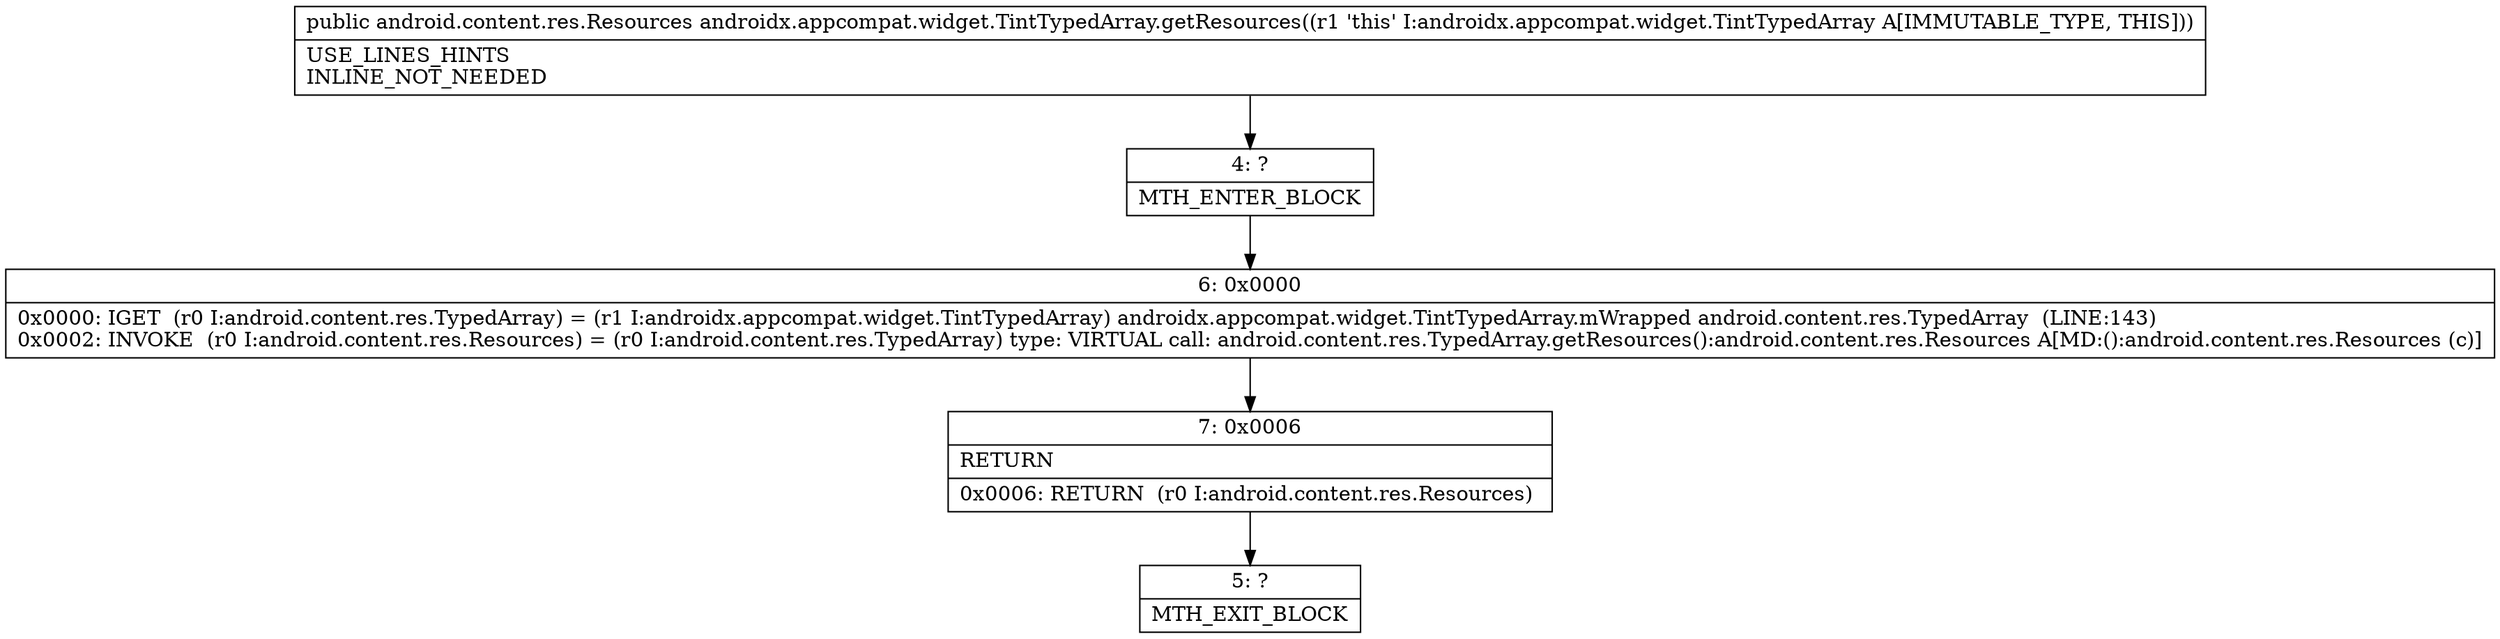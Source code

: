 digraph "CFG forandroidx.appcompat.widget.TintTypedArray.getResources()Landroid\/content\/res\/Resources;" {
Node_4 [shape=record,label="{4\:\ ?|MTH_ENTER_BLOCK\l}"];
Node_6 [shape=record,label="{6\:\ 0x0000|0x0000: IGET  (r0 I:android.content.res.TypedArray) = (r1 I:androidx.appcompat.widget.TintTypedArray) androidx.appcompat.widget.TintTypedArray.mWrapped android.content.res.TypedArray  (LINE:143)\l0x0002: INVOKE  (r0 I:android.content.res.Resources) = (r0 I:android.content.res.TypedArray) type: VIRTUAL call: android.content.res.TypedArray.getResources():android.content.res.Resources A[MD:():android.content.res.Resources (c)]\l}"];
Node_7 [shape=record,label="{7\:\ 0x0006|RETURN\l|0x0006: RETURN  (r0 I:android.content.res.Resources) \l}"];
Node_5 [shape=record,label="{5\:\ ?|MTH_EXIT_BLOCK\l}"];
MethodNode[shape=record,label="{public android.content.res.Resources androidx.appcompat.widget.TintTypedArray.getResources((r1 'this' I:androidx.appcompat.widget.TintTypedArray A[IMMUTABLE_TYPE, THIS]))  | USE_LINES_HINTS\lINLINE_NOT_NEEDED\l}"];
MethodNode -> Node_4;Node_4 -> Node_6;
Node_6 -> Node_7;
Node_7 -> Node_5;
}


